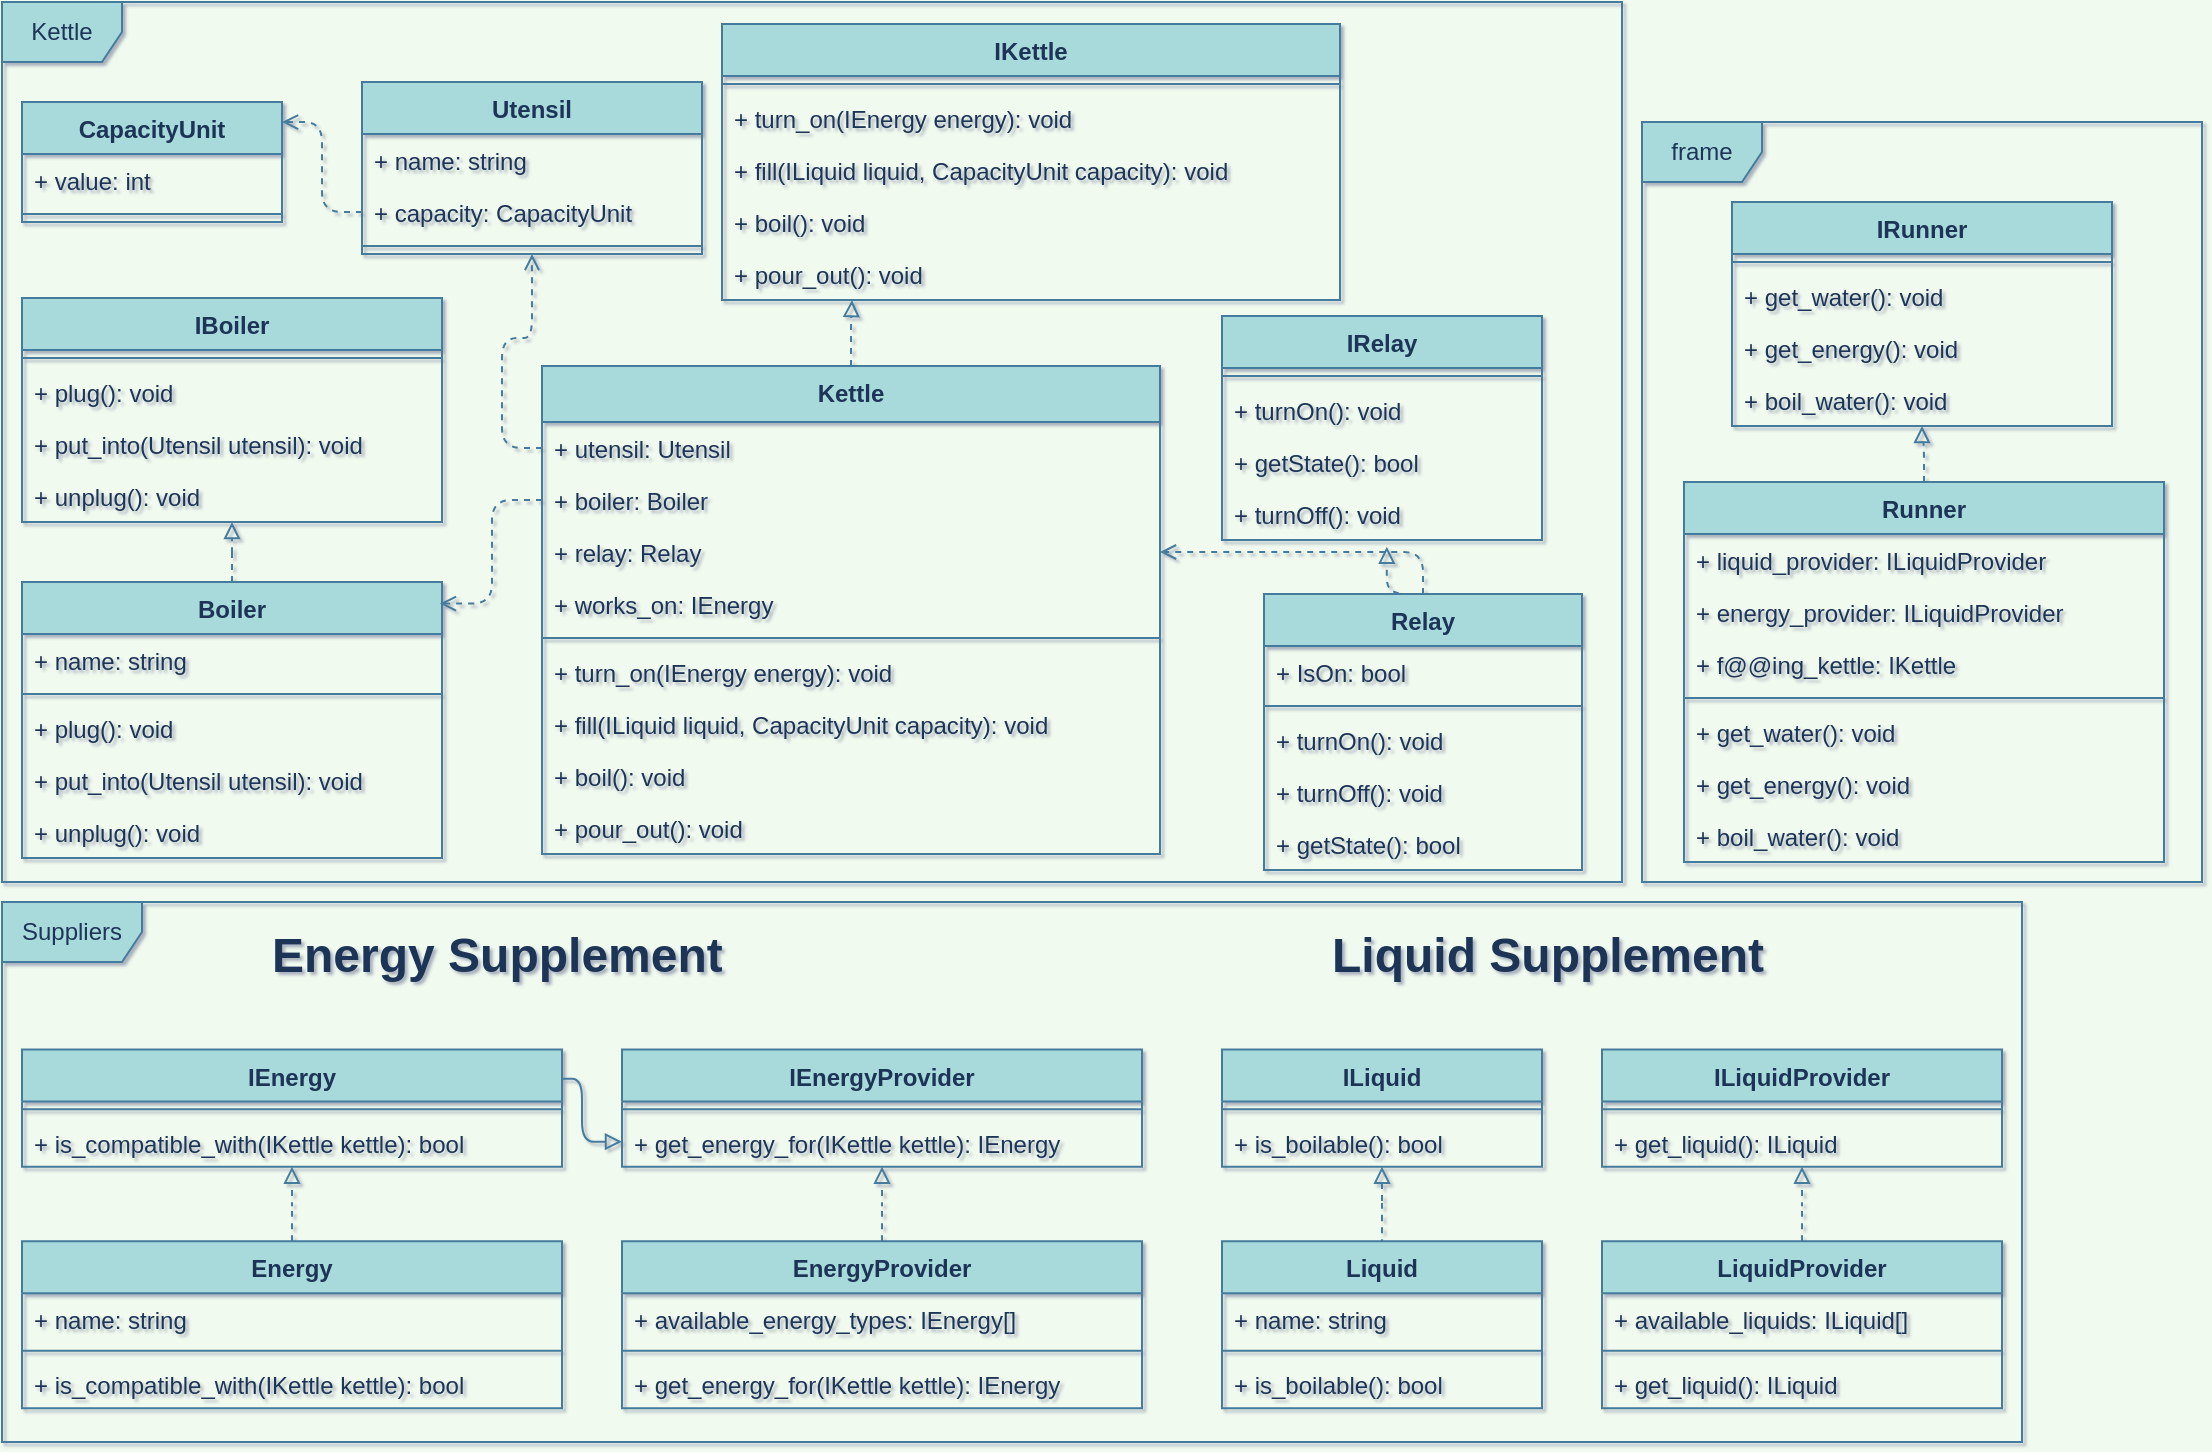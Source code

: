 <mxfile version="13.7.9" type="github">
  <diagram id="sT64eulOTyPjAwDJpeQ8" name="Page-1">
    <mxGraphModel dx="1585" dy="638" grid="1" gridSize="10" guides="1" tooltips="1" connect="1" arrows="1" fold="1" page="0" pageScale="1" pageWidth="850" pageHeight="1100" background="#F1FAEE" math="0" shadow="1">
      <root>
        <mxCell id="0" />
        <mxCell id="1" parent="0" />
        <mxCell id="tFLDlTg6jSrxiTcNu47O-26" value="Kettle" style="shape=umlFrame;whiteSpace=wrap;html=1;rounded=0;sketch=0;strokeColor=#457B9D;fillColor=#A8DADC;fontColor=#1D3557;" parent="1" vertex="1">
          <mxGeometry x="-60" y="230" width="810" height="440" as="geometry" />
        </mxCell>
        <mxCell id="tFLDlTg6jSrxiTcNu47O-44" value="frame" style="shape=umlFrame;whiteSpace=wrap;html=1;rounded=0;sketch=0;strokeColor=#457B9D;fillColor=#A8DADC;fontColor=#1D3557;" parent="1" vertex="1">
          <mxGeometry x="760" y="290" width="280" height="380" as="geometry" />
        </mxCell>
        <mxCell id="totgjsEPkLqNRvyppm45-7" style="edgeStyle=orthogonalEdgeStyle;orthogonalLoop=1;jettySize=auto;html=1;entryX=0.5;entryY=1;entryDx=0;entryDy=0;dashed=1;endArrow=block;endFill=0;strokeColor=#457B9D;fontColor=#1D3557;labelBackgroundColor=#F1FAEE;" parent="1" source="totgjsEPkLqNRvyppm45-96" target="totgjsEPkLqNRvyppm45-2" edge="1">
          <mxGeometry relative="1" as="geometry" />
        </mxCell>
        <mxCell id="totgjsEPkLqNRvyppm45-20" style="edgeStyle=orthogonalEdgeStyle;orthogonalLoop=1;jettySize=auto;html=1;entryX=0.5;entryY=1;entryDx=0;entryDy=0;entryPerimeter=0;dashed=1;endArrow=block;endFill=0;strokeColor=#457B9D;fontColor=#1D3557;labelBackgroundColor=#F1FAEE;" parent="1" source="totgjsEPkLqNRvyppm45-14" target="totgjsEPkLqNRvyppm45-13" edge="1">
          <mxGeometry relative="1" as="geometry" />
        </mxCell>
        <mxCell id="totgjsEPkLqNRvyppm45-54" value="&lt;h1&gt;Energy Supplement&lt;br&gt;&lt;/h1&gt;" style="text;html=1;strokeColor=none;fillColor=none;spacing=5;spacingTop=-20;whiteSpace=wrap;overflow=hidden;fontColor=#1D3557;" parent="1" vertex="1">
          <mxGeometry x="70" y="686.667" width="310" height="47.917" as="geometry" />
        </mxCell>
        <mxCell id="totgjsEPkLqNRvyppm45-55" value="&lt;h1&gt;Liquid Supplement&lt;br&gt;&lt;/h1&gt;" style="text;html=1;strokeColor=none;fillColor=none;spacing=5;spacingTop=-20;whiteSpace=wrap;overflow=hidden;fontColor=#1D3557;" parent="1" vertex="1">
          <mxGeometry x="600" y="686.667" width="309" height="38.333" as="geometry" />
        </mxCell>
        <mxCell id="totgjsEPkLqNRvyppm45-56" value="IEnergy" style="swimlane;fontStyle=1;align=center;verticalAlign=top;childLayout=stackLayout;horizontal=1;startSize=26;horizontalStack=0;resizeParent=1;resizeParentMax=0;resizeLast=0;collapsible=1;marginBottom=0;fillColor=#A8DADC;strokeColor=#457B9D;fontColor=#1D3557;" parent="1" vertex="1">
          <mxGeometry x="-50" y="753.75" width="270" height="58.583" as="geometry" />
        </mxCell>
        <mxCell id="totgjsEPkLqNRvyppm45-57" value="" style="line;strokeWidth=1;fillColor=none;align=left;verticalAlign=middle;spacingTop=-1;spacingLeft=3;spacingRight=3;rotatable=0;labelPosition=right;points=[];portConstraint=eastwest;strokeColor=#457B9D;fontColor=#1D3557;labelBackgroundColor=#F1FAEE;" parent="totgjsEPkLqNRvyppm45-56" vertex="1">
          <mxGeometry y="26" width="270" height="7.667" as="geometry" />
        </mxCell>
        <mxCell id="totgjsEPkLqNRvyppm45-58" value="+ is_compatible_with(IKettle kettle): bool" style="text;strokeColor=none;fillColor=none;align=left;verticalAlign=top;spacingLeft=4;spacingRight=4;overflow=hidden;rotatable=0;points=[[0,0.5],[1,0.5]];portConstraint=eastwest;fontColor=#1D3557;" parent="totgjsEPkLqNRvyppm45-56" vertex="1">
          <mxGeometry y="33.667" width="270" height="24.917" as="geometry" />
        </mxCell>
        <mxCell id="totgjsEPkLqNRvyppm45-59" value="IEnergyProvider" style="swimlane;fontStyle=1;align=center;verticalAlign=top;childLayout=stackLayout;horizontal=1;startSize=26;horizontalStack=0;resizeParent=1;resizeParentMax=0;resizeLast=0;collapsible=1;marginBottom=0;fillColor=#A8DADC;strokeColor=#457B9D;fontColor=#1D3557;" parent="1" vertex="1">
          <mxGeometry x="250" y="753.75" width="260" height="58.583" as="geometry" />
        </mxCell>
        <mxCell id="totgjsEPkLqNRvyppm45-60" value="" style="line;strokeWidth=1;fillColor=none;align=left;verticalAlign=middle;spacingTop=-1;spacingLeft=3;spacingRight=3;rotatable=0;labelPosition=right;points=[];portConstraint=eastwest;strokeColor=#457B9D;fontColor=#1D3557;labelBackgroundColor=#F1FAEE;" parent="totgjsEPkLqNRvyppm45-59" vertex="1">
          <mxGeometry y="26" width="260" height="7.667" as="geometry" />
        </mxCell>
        <mxCell id="totgjsEPkLqNRvyppm45-61" value="+ get_energy_for(IKettle kettle): IEnergy" style="text;strokeColor=none;fillColor=none;align=left;verticalAlign=top;spacingLeft=4;spacingRight=4;overflow=hidden;rotatable=0;points=[[0,0.5],[1,0.5]];portConstraint=eastwest;fontColor=#1D3557;" parent="totgjsEPkLqNRvyppm45-59" vertex="1">
          <mxGeometry y="33.667" width="260" height="24.917" as="geometry" />
        </mxCell>
        <mxCell id="totgjsEPkLqNRvyppm45-62" style="edgeStyle=orthogonalEdgeStyle;orthogonalLoop=1;jettySize=auto;html=1;entryX=1;entryY=0.25;entryDx=0;entryDy=0;startArrow=block;startFill=0;endArrow=none;endFill=0;strokeColor=#457B9D;fontColor=#1D3557;labelBackgroundColor=#F1FAEE;" parent="1" source="totgjsEPkLqNRvyppm45-61" target="totgjsEPkLqNRvyppm45-56" edge="1">
          <mxGeometry relative="1" as="geometry" />
        </mxCell>
        <mxCell id="totgjsEPkLqNRvyppm45-66" value="Energy" style="swimlane;fontStyle=1;align=center;verticalAlign=top;childLayout=stackLayout;horizontal=1;startSize=26;horizontalStack=0;resizeParent=1;resizeParentMax=0;resizeLast=0;collapsible=1;marginBottom=0;fillColor=#A8DADC;strokeColor=#457B9D;fontColor=#1D3557;" parent="1" vertex="1">
          <mxGeometry x="-50" y="849.583" width="270" height="83.5" as="geometry" />
        </mxCell>
        <mxCell id="totgjsEPkLqNRvyppm45-67" value="+ name: string" style="text;strokeColor=none;fillColor=none;align=left;verticalAlign=top;spacingLeft=4;spacingRight=4;overflow=hidden;rotatable=0;points=[[0,0.5],[1,0.5]];portConstraint=eastwest;fontColor=#1D3557;" parent="totgjsEPkLqNRvyppm45-66" vertex="1">
          <mxGeometry y="26" width="270" height="24.917" as="geometry" />
        </mxCell>
        <mxCell id="totgjsEPkLqNRvyppm45-68" value="" style="line;strokeWidth=1;fillColor=none;align=left;verticalAlign=middle;spacingTop=-1;spacingLeft=3;spacingRight=3;rotatable=0;labelPosition=right;points=[];portConstraint=eastwest;strokeColor=#457B9D;fontColor=#1D3557;labelBackgroundColor=#F1FAEE;" parent="totgjsEPkLqNRvyppm45-66" vertex="1">
          <mxGeometry y="50.917" width="270" height="7.667" as="geometry" />
        </mxCell>
        <mxCell id="totgjsEPkLqNRvyppm45-69" value="+ is_compatible_with(IKettle kettle): bool" style="text;strokeColor=none;fillColor=none;align=left;verticalAlign=top;spacingLeft=4;spacingRight=4;overflow=hidden;rotatable=0;points=[[0,0.5],[1,0.5]];portConstraint=eastwest;fontColor=#1D3557;" parent="totgjsEPkLqNRvyppm45-66" vertex="1">
          <mxGeometry y="58.583" width="270" height="24.917" as="geometry" />
        </mxCell>
        <mxCell id="totgjsEPkLqNRvyppm45-70" style="edgeStyle=orthogonalEdgeStyle;orthogonalLoop=1;jettySize=auto;html=1;dashed=1;startArrow=none;startFill=0;endArrow=block;endFill=0;strokeColor=#457B9D;fontColor=#1D3557;labelBackgroundColor=#F1FAEE;" parent="1" source="totgjsEPkLqNRvyppm45-66" target="totgjsEPkLqNRvyppm45-56" edge="1">
          <mxGeometry relative="1" as="geometry" />
        </mxCell>
        <mxCell id="totgjsEPkLqNRvyppm45-71" value="EnergyProvider" style="swimlane;fontStyle=1;align=center;verticalAlign=top;childLayout=stackLayout;horizontal=1;startSize=26;horizontalStack=0;resizeParent=1;resizeParentMax=0;resizeLast=0;collapsible=1;marginBottom=0;fillColor=#A8DADC;strokeColor=#457B9D;fontColor=#1D3557;" parent="1" vertex="1">
          <mxGeometry x="250" y="849.58" width="260" height="83.5" as="geometry" />
        </mxCell>
        <mxCell id="totgjsEPkLqNRvyppm45-72" value="+ available_energy_types: IEnergy[]" style="text;strokeColor=none;fillColor=none;align=left;verticalAlign=top;spacingLeft=4;spacingRight=4;overflow=hidden;rotatable=0;points=[[0,0.5],[1,0.5]];portConstraint=eastwest;fontColor=#1D3557;" parent="totgjsEPkLqNRvyppm45-71" vertex="1">
          <mxGeometry y="26" width="260" height="24.917" as="geometry" />
        </mxCell>
        <mxCell id="totgjsEPkLqNRvyppm45-73" value="" style="line;strokeWidth=1;fillColor=none;align=left;verticalAlign=middle;spacingTop=-1;spacingLeft=3;spacingRight=3;rotatable=0;labelPosition=right;points=[];portConstraint=eastwest;strokeColor=#457B9D;fontColor=#1D3557;labelBackgroundColor=#F1FAEE;" parent="totgjsEPkLqNRvyppm45-71" vertex="1">
          <mxGeometry y="50.917" width="260" height="7.667" as="geometry" />
        </mxCell>
        <mxCell id="totgjsEPkLqNRvyppm45-74" value="+ get_energy_for(IKettle kettle): IEnergy" style="text;strokeColor=none;fillColor=none;align=left;verticalAlign=top;spacingLeft=4;spacingRight=4;overflow=hidden;rotatable=0;points=[[0,0.5],[1,0.5]];portConstraint=eastwest;fontColor=#1D3557;" parent="totgjsEPkLqNRvyppm45-71" vertex="1">
          <mxGeometry y="58.583" width="260" height="24.917" as="geometry" />
        </mxCell>
        <mxCell id="totgjsEPkLqNRvyppm45-75" style="edgeStyle=orthogonalEdgeStyle;orthogonalLoop=1;jettySize=auto;html=1;dashed=1;startArrow=none;startFill=0;endArrow=block;endFill=0;strokeColor=#457B9D;fontColor=#1D3557;labelBackgroundColor=#F1FAEE;" parent="1" source="totgjsEPkLqNRvyppm45-71" target="totgjsEPkLqNRvyppm45-59" edge="1">
          <mxGeometry relative="1" as="geometry" />
        </mxCell>
        <mxCell id="totgjsEPkLqNRvyppm45-76" value="ILiquid" style="swimlane;fontStyle=1;align=center;verticalAlign=top;childLayout=stackLayout;horizontal=1;startSize=26;horizontalStack=0;resizeParent=1;resizeParentMax=0;resizeLast=0;collapsible=1;marginBottom=0;fillColor=#A8DADC;strokeColor=#457B9D;fontColor=#1D3557;" parent="1" vertex="1">
          <mxGeometry x="550" y="753.75" width="160" height="58.583" as="geometry" />
        </mxCell>
        <mxCell id="totgjsEPkLqNRvyppm45-77" value="" style="line;strokeWidth=1;fillColor=none;align=left;verticalAlign=middle;spacingTop=-1;spacingLeft=3;spacingRight=3;rotatable=0;labelPosition=right;points=[];portConstraint=eastwest;strokeColor=#457B9D;fontColor=#1D3557;labelBackgroundColor=#F1FAEE;" parent="totgjsEPkLqNRvyppm45-76" vertex="1">
          <mxGeometry y="26" width="160" height="7.667" as="geometry" />
        </mxCell>
        <mxCell id="totgjsEPkLqNRvyppm45-78" value="+ is_boilable(): bool" style="text;strokeColor=none;fillColor=none;align=left;verticalAlign=top;spacingLeft=4;spacingRight=4;overflow=hidden;rotatable=0;points=[[0,0.5],[1,0.5]];portConstraint=eastwest;fontColor=#1D3557;" parent="totgjsEPkLqNRvyppm45-76" vertex="1">
          <mxGeometry y="33.667" width="160" height="24.917" as="geometry" />
        </mxCell>
        <mxCell id="totgjsEPkLqNRvyppm45-79" value="ILiquidProvider" style="swimlane;fontStyle=1;align=center;verticalAlign=top;childLayout=stackLayout;horizontal=1;startSize=26;horizontalStack=0;resizeParent=1;resizeParentMax=0;resizeLast=0;collapsible=1;marginBottom=0;fillColor=#A8DADC;strokeColor=#457B9D;fontColor=#1D3557;" parent="1" vertex="1">
          <mxGeometry x="740" y="753.75" width="200" height="58.583" as="geometry" />
        </mxCell>
        <mxCell id="totgjsEPkLqNRvyppm45-80" value="" style="line;strokeWidth=1;fillColor=none;align=left;verticalAlign=middle;spacingTop=-1;spacingLeft=3;spacingRight=3;rotatable=0;labelPosition=right;points=[];portConstraint=eastwest;strokeColor=#457B9D;fontColor=#1D3557;labelBackgroundColor=#F1FAEE;" parent="totgjsEPkLqNRvyppm45-79" vertex="1">
          <mxGeometry y="26" width="200" height="7.667" as="geometry" />
        </mxCell>
        <mxCell id="totgjsEPkLqNRvyppm45-81" value="+ get_liquid(): ILiquid" style="text;strokeColor=none;fillColor=none;align=left;verticalAlign=top;spacingLeft=4;spacingRight=4;overflow=hidden;rotatable=0;points=[[0,0.5],[1,0.5]];portConstraint=eastwest;fontColor=#1D3557;" parent="totgjsEPkLqNRvyppm45-79" vertex="1">
          <mxGeometry y="33.667" width="200" height="24.917" as="geometry" />
        </mxCell>
        <mxCell id="totgjsEPkLqNRvyppm45-82" value="Liquid" style="swimlane;fontStyle=1;align=center;verticalAlign=top;childLayout=stackLayout;horizontal=1;startSize=26;horizontalStack=0;resizeParent=1;resizeParentMax=0;resizeLast=0;collapsible=1;marginBottom=0;fillColor=#A8DADC;strokeColor=#457B9D;fontColor=#1D3557;" parent="1" vertex="1">
          <mxGeometry x="550" y="849.583" width="160" height="83.5" as="geometry" />
        </mxCell>
        <mxCell id="totgjsEPkLqNRvyppm45-83" value="+ name: string" style="text;strokeColor=none;fillColor=none;align=left;verticalAlign=top;spacingLeft=4;spacingRight=4;overflow=hidden;rotatable=0;points=[[0,0.5],[1,0.5]];portConstraint=eastwest;fontColor=#1D3557;" parent="totgjsEPkLqNRvyppm45-82" vertex="1">
          <mxGeometry y="26" width="160" height="24.917" as="geometry" />
        </mxCell>
        <mxCell id="totgjsEPkLqNRvyppm45-84" value="" style="line;strokeWidth=1;fillColor=none;align=left;verticalAlign=middle;spacingTop=-1;spacingLeft=3;spacingRight=3;rotatable=0;labelPosition=right;points=[];portConstraint=eastwest;strokeColor=#457B9D;fontColor=#1D3557;labelBackgroundColor=#F1FAEE;" parent="totgjsEPkLqNRvyppm45-82" vertex="1">
          <mxGeometry y="50.917" width="160" height="7.667" as="geometry" />
        </mxCell>
        <mxCell id="totgjsEPkLqNRvyppm45-85" value="+ is_boilable(): bool" style="text;strokeColor=none;fillColor=none;align=left;verticalAlign=top;spacingLeft=4;spacingRight=4;overflow=hidden;rotatable=0;points=[[0,0.5],[1,0.5]];portConstraint=eastwest;fontColor=#1D3557;" parent="totgjsEPkLqNRvyppm45-82" vertex="1">
          <mxGeometry y="58.583" width="160" height="24.917" as="geometry" />
        </mxCell>
        <mxCell id="totgjsEPkLqNRvyppm45-86" style="edgeStyle=orthogonalEdgeStyle;orthogonalLoop=1;jettySize=auto;html=1;startArrow=block;startFill=0;endArrow=none;endFill=0;dashed=1;strokeColor=#457B9D;fontColor=#1D3557;labelBackgroundColor=#F1FAEE;" parent="1" source="totgjsEPkLqNRvyppm45-76" target="totgjsEPkLqNRvyppm45-82" edge="1">
          <mxGeometry relative="1" as="geometry" />
        </mxCell>
        <mxCell id="totgjsEPkLqNRvyppm45-87" value="LiquidProvider" style="swimlane;fontStyle=1;align=center;verticalAlign=top;childLayout=stackLayout;horizontal=1;startSize=26;horizontalStack=0;resizeParent=1;resizeParentMax=0;resizeLast=0;collapsible=1;marginBottom=0;fillColor=#A8DADC;strokeColor=#457B9D;fontColor=#1D3557;" parent="1" vertex="1">
          <mxGeometry x="740" y="849.58" width="200" height="83.5" as="geometry" />
        </mxCell>
        <mxCell id="totgjsEPkLqNRvyppm45-88" value="+ available_liquids: ILiquid[]" style="text;strokeColor=none;fillColor=none;align=left;verticalAlign=top;spacingLeft=4;spacingRight=4;overflow=hidden;rotatable=0;points=[[0,0.5],[1,0.5]];portConstraint=eastwest;fontColor=#1D3557;" parent="totgjsEPkLqNRvyppm45-87" vertex="1">
          <mxGeometry y="26" width="200" height="24.917" as="geometry" />
        </mxCell>
        <mxCell id="totgjsEPkLqNRvyppm45-89" value="" style="line;strokeWidth=1;fillColor=none;align=left;verticalAlign=middle;spacingTop=-1;spacingLeft=3;spacingRight=3;rotatable=0;labelPosition=right;points=[];portConstraint=eastwest;strokeColor=#457B9D;fontColor=#1D3557;labelBackgroundColor=#F1FAEE;" parent="totgjsEPkLqNRvyppm45-87" vertex="1">
          <mxGeometry y="50.917" width="200" height="7.667" as="geometry" />
        </mxCell>
        <mxCell id="totgjsEPkLqNRvyppm45-90" value="+ get_liquid(): ILiquid" style="text;strokeColor=none;fillColor=none;align=left;verticalAlign=top;spacingLeft=4;spacingRight=4;overflow=hidden;rotatable=0;points=[[0,0.5],[1,0.5]];portConstraint=eastwest;fontColor=#1D3557;" parent="totgjsEPkLqNRvyppm45-87" vertex="1">
          <mxGeometry y="58.583" width="200" height="24.917" as="geometry" />
        </mxCell>
        <mxCell id="totgjsEPkLqNRvyppm45-91" style="edgeStyle=orthogonalEdgeStyle;orthogonalLoop=1;jettySize=auto;html=1;startArrow=none;startFill=0;endArrow=block;endFill=0;dashed=1;strokeColor=#457B9D;fontColor=#1D3557;labelBackgroundColor=#F1FAEE;" parent="1" source="totgjsEPkLqNRvyppm45-87" target="totgjsEPkLqNRvyppm45-79" edge="1">
          <mxGeometry relative="1" as="geometry" />
        </mxCell>
        <mxCell id="totgjsEPkLqNRvyppm45-96" value="Runner" style="swimlane;fontStyle=1;align=center;verticalAlign=top;childLayout=stackLayout;horizontal=1;startSize=26;horizontalStack=0;resizeParent=1;resizeParentMax=0;resizeLast=0;collapsible=1;marginBottom=0;fillColor=#A8DADC;strokeColor=#457B9D;fontColor=#1D3557;" parent="1" vertex="1">
          <mxGeometry x="781" y="470" width="240" height="190" as="geometry" />
        </mxCell>
        <mxCell id="totgjsEPkLqNRvyppm45-97" value="+ liquid_provider: ILiquidProvider" style="text;strokeColor=none;fillColor=none;align=left;verticalAlign=top;spacingLeft=4;spacingRight=4;overflow=hidden;rotatable=0;points=[[0,0.5],[1,0.5]];portConstraint=eastwest;fontColor=#1D3557;" parent="totgjsEPkLqNRvyppm45-96" vertex="1">
          <mxGeometry y="26" width="240" height="26" as="geometry" />
        </mxCell>
        <mxCell id="totgjsEPkLqNRvyppm45-98" value="+ energy_provider: ILiquidProvider" style="text;strokeColor=none;fillColor=none;align=left;verticalAlign=top;spacingLeft=4;spacingRight=4;overflow=hidden;rotatable=0;points=[[0,0.5],[1,0.5]];portConstraint=eastwest;fontColor=#1D3557;" parent="totgjsEPkLqNRvyppm45-96" vertex="1">
          <mxGeometry y="52" width="240" height="26" as="geometry" />
        </mxCell>
        <mxCell id="totgjsEPkLqNRvyppm45-99" value="+ f@@ing_kettle: IKettle" style="text;strokeColor=none;fillColor=none;align=left;verticalAlign=top;spacingLeft=4;spacingRight=4;overflow=hidden;rotatable=0;points=[[0,0.5],[1,0.5]];portConstraint=eastwest;fontColor=#1D3557;" parent="totgjsEPkLqNRvyppm45-96" vertex="1">
          <mxGeometry y="78" width="240" height="26" as="geometry" />
        </mxCell>
        <mxCell id="totgjsEPkLqNRvyppm45-100" value="" style="line;strokeWidth=1;fillColor=none;align=left;verticalAlign=middle;spacingTop=-1;spacingLeft=3;spacingRight=3;rotatable=0;labelPosition=right;points=[];portConstraint=eastwest;strokeColor=#457B9D;fontColor=#1D3557;labelBackgroundColor=#F1FAEE;" parent="totgjsEPkLqNRvyppm45-96" vertex="1">
          <mxGeometry y="104" width="240" height="8" as="geometry" />
        </mxCell>
        <mxCell id="totgjsEPkLqNRvyppm45-101" value="+ get_water(): void" style="text;strokeColor=none;fillColor=none;align=left;verticalAlign=top;spacingLeft=4;spacingRight=4;overflow=hidden;rotatable=0;points=[[0,0.5],[1,0.5]];portConstraint=eastwest;fontColor=#1D3557;" parent="totgjsEPkLqNRvyppm45-96" vertex="1">
          <mxGeometry y="112" width="240" height="26" as="geometry" />
        </mxCell>
        <mxCell id="totgjsEPkLqNRvyppm45-102" value="+ get_energy(): void" style="text;strokeColor=none;fillColor=none;align=left;verticalAlign=top;spacingLeft=4;spacingRight=4;overflow=hidden;rotatable=0;points=[[0,0.5],[1,0.5]];portConstraint=eastwest;fontColor=#1D3557;" parent="totgjsEPkLqNRvyppm45-96" vertex="1">
          <mxGeometry y="138" width="240" height="26" as="geometry" />
        </mxCell>
        <mxCell id="totgjsEPkLqNRvyppm45-103" value="+ boil_water(): void" style="text;strokeColor=none;fillColor=none;align=left;verticalAlign=top;spacingLeft=4;spacingRight=4;overflow=hidden;rotatable=0;points=[[0,0.5],[1,0.5]];portConstraint=eastwest;fontColor=#1D3557;" parent="totgjsEPkLqNRvyppm45-96" vertex="1">
          <mxGeometry y="164" width="240" height="26" as="geometry" />
        </mxCell>
        <mxCell id="tFLDlTg6jSrxiTcNu47O-10" style="edgeStyle=orthogonalEdgeStyle;orthogonalLoop=1;jettySize=auto;html=1;entryX=1;entryY=0.5;entryDx=0;entryDy=0;strokeColor=#457B9D;fontColor=#1D3557;endArrow=open;endFill=0;dashed=1;labelBackgroundColor=#F1FAEE;" parent="1" source="tFLDlTg6jSrxiTcNu47O-1" target="tFLDlTg6jSrxiTcNu47O-8" edge="1">
          <mxGeometry relative="1" as="geometry" />
        </mxCell>
        <mxCell id="tFLDlTg6jSrxiTcNu47O-40" style="edgeStyle=orthogonalEdgeStyle;curved=0;rounded=1;sketch=0;orthogonalLoop=1;jettySize=auto;html=1;exitX=0.5;exitY=0;exitDx=0;exitDy=0;entryX=0.515;entryY=1.128;entryDx=0;entryDy=0;entryPerimeter=0;strokeColor=#457B9D;fillColor=#A8DADC;fontColor=#1D3557;dashed=1;endArrow=block;endFill=0;labelBackgroundColor=#F1FAEE;" parent="1" source="tFLDlTg6jSrxiTcNu47O-1" target="tFLDlTg6jSrxiTcNu47O-35" edge="1">
          <mxGeometry relative="1" as="geometry" />
        </mxCell>
        <mxCell id="tFLDlTg6jSrxiTcNu47O-27" value="Suppliers" style="shape=umlFrame;whiteSpace=wrap;html=1;rounded=0;sketch=0;strokeColor=#457B9D;fillColor=#A8DADC;fontColor=#1D3557;width=70;height=30;" parent="1" vertex="1">
          <mxGeometry x="-60" y="680" width="1010" height="270" as="geometry" />
        </mxCell>
        <mxCell id="totgjsEPkLqNRvyppm45-14" value="Boiler" style="swimlane;fontStyle=1;align=center;verticalAlign=top;childLayout=stackLayout;horizontal=1;startSize=26;horizontalStack=0;resizeParent=1;resizeParentMax=0;resizeLast=0;collapsible=1;marginBottom=0;fillColor=#A8DADC;strokeColor=#457B9D;fontColor=#1D3557;" parent="1" vertex="1">
          <mxGeometry x="-50" y="520" width="210.0" height="138" as="geometry" />
        </mxCell>
        <mxCell id="totgjsEPkLqNRvyppm45-15" value="+ name: string" style="text;strokeColor=none;fillColor=none;align=left;verticalAlign=top;spacingLeft=4;spacingRight=4;overflow=hidden;rotatable=0;points=[[0,0.5],[1,0.5]];portConstraint=eastwest;fontColor=#1D3557;" parent="totgjsEPkLqNRvyppm45-14" vertex="1">
          <mxGeometry y="26" width="210.0" height="26" as="geometry" />
        </mxCell>
        <mxCell id="totgjsEPkLqNRvyppm45-16" value="" style="line;strokeWidth=1;fillColor=none;align=left;verticalAlign=middle;spacingTop=-1;spacingLeft=3;spacingRight=3;rotatable=0;labelPosition=right;points=[];portConstraint=eastwest;strokeColor=#457B9D;fontColor=#1D3557;labelBackgroundColor=#F1FAEE;" parent="totgjsEPkLqNRvyppm45-14" vertex="1">
          <mxGeometry y="52" width="210.0" height="8" as="geometry" />
        </mxCell>
        <mxCell id="totgjsEPkLqNRvyppm45-17" value="+ plug(): void" style="text;strokeColor=none;fillColor=none;align=left;verticalAlign=top;spacingLeft=4;spacingRight=4;overflow=hidden;rotatable=0;points=[[0,0.5],[1,0.5]];portConstraint=eastwest;fontColor=#1D3557;" parent="totgjsEPkLqNRvyppm45-14" vertex="1">
          <mxGeometry y="60" width="210.0" height="26" as="geometry" />
        </mxCell>
        <mxCell id="totgjsEPkLqNRvyppm45-18" value="+ put_into(Utensil utensil): void" style="text;strokeColor=none;fillColor=none;align=left;verticalAlign=top;spacingLeft=4;spacingRight=4;overflow=hidden;rotatable=0;points=[[0,0.5],[1,0.5]];portConstraint=eastwest;fontColor=#1D3557;" parent="totgjsEPkLqNRvyppm45-14" vertex="1">
          <mxGeometry y="86" width="210.0" height="26" as="geometry" />
        </mxCell>
        <mxCell id="totgjsEPkLqNRvyppm45-19" value="+ unplug(): void" style="text;strokeColor=none;fillColor=none;align=left;verticalAlign=top;spacingLeft=4;spacingRight=4;overflow=hidden;rotatable=0;points=[[0,0.5],[1,0.5]];portConstraint=eastwest;fontColor=#1D3557;" parent="totgjsEPkLqNRvyppm45-14" vertex="1">
          <mxGeometry y="112" width="210.0" height="26" as="geometry" />
        </mxCell>
        <mxCell id="totgjsEPkLqNRvyppm45-9" value="IBoiler" style="swimlane;fontStyle=1;align=center;verticalAlign=top;childLayout=stackLayout;horizontal=1;startSize=26;horizontalStack=0;resizeParent=1;resizeParentMax=0;resizeLast=0;collapsible=1;marginBottom=0;fillColor=#A8DADC;strokeColor=#457B9D;fontColor=#1D3557;" parent="1" vertex="1">
          <mxGeometry x="-50" y="378" width="210.0" height="112" as="geometry" />
        </mxCell>
        <mxCell id="totgjsEPkLqNRvyppm45-10" value="" style="line;strokeWidth=1;fillColor=none;align=left;verticalAlign=middle;spacingTop=-1;spacingLeft=3;spacingRight=3;rotatable=0;labelPosition=right;points=[];portConstraint=eastwest;strokeColor=#457B9D;fontColor=#1D3557;labelBackgroundColor=#F1FAEE;" parent="totgjsEPkLqNRvyppm45-9" vertex="1">
          <mxGeometry y="26" width="210.0" height="8" as="geometry" />
        </mxCell>
        <mxCell id="totgjsEPkLqNRvyppm45-11" value="+ plug(): void" style="text;strokeColor=none;fillColor=none;align=left;verticalAlign=top;spacingLeft=4;spacingRight=4;overflow=hidden;rotatable=0;points=[[0,0.5],[1,0.5]];portConstraint=eastwest;fontColor=#1D3557;" parent="totgjsEPkLqNRvyppm45-9" vertex="1">
          <mxGeometry y="34" width="210.0" height="26" as="geometry" />
        </mxCell>
        <mxCell id="totgjsEPkLqNRvyppm45-12" value="+ put_into(Utensil utensil): void" style="text;strokeColor=none;fillColor=none;align=left;verticalAlign=top;spacingLeft=4;spacingRight=4;overflow=hidden;rotatable=0;points=[[0,0.5],[1,0.5]];portConstraint=eastwest;fontColor=#1D3557;" parent="totgjsEPkLqNRvyppm45-9" vertex="1">
          <mxGeometry y="60" width="210.0" height="26" as="geometry" />
        </mxCell>
        <mxCell id="totgjsEPkLqNRvyppm45-13" value="+ unplug(): void" style="text;strokeColor=none;fillColor=none;align=left;verticalAlign=top;spacingLeft=4;spacingRight=4;overflow=hidden;rotatable=0;points=[[0,0.5],[1,0.5]];portConstraint=eastwest;fontColor=#1D3557;" parent="totgjsEPkLqNRvyppm45-9" vertex="1">
          <mxGeometry y="86" width="210.0" height="26" as="geometry" />
        </mxCell>
        <mxCell id="totgjsEPkLqNRvyppm45-63" value="CapacityUnit" style="swimlane;fontStyle=1;align=center;verticalAlign=top;childLayout=stackLayout;horizontal=1;startSize=26;horizontalStack=0;resizeParent=1;resizeParentMax=0;resizeLast=0;collapsible=1;marginBottom=0;fillColor=#A8DADC;strokeColor=#457B9D;fontColor=#1D3557;" parent="1" vertex="1">
          <mxGeometry x="-50" y="280" width="130" height="60" as="geometry" />
        </mxCell>
        <mxCell id="totgjsEPkLqNRvyppm45-64" value="+ value: int" style="text;strokeColor=none;fillColor=none;align=left;verticalAlign=top;spacingLeft=4;spacingRight=4;overflow=hidden;rotatable=0;points=[[0,0.5],[1,0.5]];portConstraint=eastwest;fontColor=#1D3557;" parent="totgjsEPkLqNRvyppm45-63" vertex="1">
          <mxGeometry y="26" width="130" height="26" as="geometry" />
        </mxCell>
        <mxCell id="totgjsEPkLqNRvyppm45-65" value="" style="line;strokeWidth=1;fillColor=none;align=left;verticalAlign=middle;spacingTop=-1;spacingLeft=3;spacingRight=3;rotatable=0;labelPosition=right;points=[];portConstraint=eastwest;strokeColor=#457B9D;fontColor=#1D3557;labelBackgroundColor=#F1FAEE;" parent="totgjsEPkLqNRvyppm45-63" vertex="1">
          <mxGeometry y="52" width="130" height="8" as="geometry" />
        </mxCell>
        <mxCell id="tFLDlTg6jSrxiTcNu47O-1" value="Relay" style="swimlane;fontStyle=1;align=center;verticalAlign=top;childLayout=stackLayout;horizontal=1;startSize=26;horizontalStack=0;resizeParent=1;resizeParentMax=0;resizeLast=0;collapsible=1;marginBottom=0;fillColor=#A8DADC;strokeColor=#457B9D;fontColor=#1D3557;" parent="1" vertex="1">
          <mxGeometry x="571" y="526" width="159" height="138" as="geometry" />
        </mxCell>
        <mxCell id="tFLDlTg6jSrxiTcNu47O-2" value="+ IsOn: bool" style="text;strokeColor=none;fillColor=none;align=left;verticalAlign=top;spacingLeft=4;spacingRight=4;overflow=hidden;rotatable=0;points=[[0,0.5],[1,0.5]];portConstraint=eastwest;fontColor=#1D3557;" parent="tFLDlTg6jSrxiTcNu47O-1" vertex="1">
          <mxGeometry y="26" width="159" height="26" as="geometry" />
        </mxCell>
        <mxCell id="tFLDlTg6jSrxiTcNu47O-3" value="" style="line;strokeWidth=1;fillColor=none;align=left;verticalAlign=middle;spacingTop=-1;spacingLeft=3;spacingRight=3;rotatable=0;labelPosition=right;points=[];portConstraint=eastwest;strokeColor=#457B9D;fontColor=#1D3557;labelBackgroundColor=#F1FAEE;" parent="tFLDlTg6jSrxiTcNu47O-1" vertex="1">
          <mxGeometry y="52" width="159" height="8" as="geometry" />
        </mxCell>
        <mxCell id="tFLDlTg6jSrxiTcNu47O-5" value="+ turnOn(): void" style="text;strokeColor=none;fillColor=none;align=left;verticalAlign=top;spacingLeft=4;spacingRight=4;overflow=hidden;rotatable=0;points=[[0,0.5],[1,0.5]];portConstraint=eastwest;fontColor=#1D3557;" parent="tFLDlTg6jSrxiTcNu47O-1" vertex="1">
          <mxGeometry y="60" width="159" height="26" as="geometry" />
        </mxCell>
        <mxCell id="tFLDlTg6jSrxiTcNu47O-6" value="+ turnOff(): void" style="text;strokeColor=none;fillColor=none;align=left;verticalAlign=top;spacingLeft=4;spacingRight=4;overflow=hidden;rotatable=0;points=[[0,0.5],[1,0.5]];portConstraint=eastwest;fontColor=#1D3557;" parent="tFLDlTg6jSrxiTcNu47O-1" vertex="1">
          <mxGeometry y="86" width="159" height="26" as="geometry" />
        </mxCell>
        <mxCell id="tFLDlTg6jSrxiTcNu47O-4" value="+ getState(): bool" style="text;strokeColor=none;fillColor=none;align=left;verticalAlign=top;spacingLeft=4;spacingRight=4;overflow=hidden;rotatable=0;points=[[0,0.5],[1,0.5]];portConstraint=eastwest;fontColor=#1D3557;" parent="tFLDlTg6jSrxiTcNu47O-1" vertex="1">
          <mxGeometry y="112" width="159" height="26" as="geometry" />
        </mxCell>
        <mxCell id="tFLDlTg6jSrxiTcNu47O-45" style="edgeStyle=orthogonalEdgeStyle;curved=0;rounded=1;sketch=0;orthogonalLoop=1;jettySize=auto;html=1;entryX=1;entryY=0.167;entryDx=0;entryDy=0;entryPerimeter=0;dashed=1;endArrow=open;endFill=0;strokeColor=#457B9D;fillColor=#A8DADC;fontColor=#1D3557;labelBackgroundColor=#F1FAEE;" parent="1" source="totgjsEPkLqNRvyppm45-94" target="totgjsEPkLqNRvyppm45-63" edge="1">
          <mxGeometry relative="1" as="geometry" />
        </mxCell>
        <mxCell id="tFLDlTg6jSrxiTcNu47O-46" style="edgeStyle=orthogonalEdgeStyle;curved=0;rounded=1;sketch=0;orthogonalLoop=1;jettySize=auto;html=1;entryX=0.995;entryY=0.078;entryDx=0;entryDy=0;entryPerimeter=0;dashed=1;endArrow=open;endFill=0;strokeColor=#457B9D;fillColor=#A8DADC;fontColor=#1D3557;labelBackgroundColor=#F1FAEE;" parent="1" source="totgjsEPkLqNRvyppm45-45" target="totgjsEPkLqNRvyppm45-14" edge="1">
          <mxGeometry relative="1" as="geometry" />
        </mxCell>
        <mxCell id="tFLDlTg6jSrxiTcNu47O-28" value="IRelay" style="swimlane;fontStyle=1;align=center;verticalAlign=top;childLayout=stackLayout;horizontal=1;startSize=26;horizontalStack=0;resizeParent=1;resizeParentMax=0;resizeLast=0;collapsible=1;marginBottom=0;rounded=0;sketch=0;strokeColor=#457B9D;fillColor=#A8DADC;fontColor=#1D3557;" parent="1" vertex="1">
          <mxGeometry x="550" y="387" width="160" height="112" as="geometry" />
        </mxCell>
        <mxCell id="tFLDlTg6jSrxiTcNu47O-30" value="" style="line;strokeWidth=1;fillColor=none;align=left;verticalAlign=middle;spacingTop=-1;spacingLeft=3;spacingRight=3;rotatable=0;labelPosition=right;points=[];portConstraint=eastwest;labelBackgroundColor=#F1FAEE;strokeColor=#457B9D;fontColor=#1D3557;" parent="tFLDlTg6jSrxiTcNu47O-28" vertex="1">
          <mxGeometry y="26" width="160" height="8" as="geometry" />
        </mxCell>
        <mxCell id="tFLDlTg6jSrxiTcNu47O-34" value="+ turnOn(): void" style="text;strokeColor=none;fillColor=none;align=left;verticalAlign=top;spacingLeft=4;spacingRight=4;overflow=hidden;rotatable=0;points=[[0,0.5],[1,0.5]];portConstraint=eastwest;fontColor=#1D3557;" parent="tFLDlTg6jSrxiTcNu47O-28" vertex="1">
          <mxGeometry y="34" width="160" height="26" as="geometry" />
        </mxCell>
        <mxCell id="tFLDlTg6jSrxiTcNu47O-36" value="+ getState(): bool" style="text;strokeColor=none;fillColor=none;align=left;verticalAlign=top;spacingLeft=4;spacingRight=4;overflow=hidden;rotatable=0;points=[[0,0.5],[1,0.5]];portConstraint=eastwest;fontColor=#1D3557;" parent="tFLDlTg6jSrxiTcNu47O-28" vertex="1">
          <mxGeometry y="60" width="160" height="26" as="geometry" />
        </mxCell>
        <mxCell id="tFLDlTg6jSrxiTcNu47O-35" value="+ turnOff(): void" style="text;strokeColor=none;fillColor=none;align=left;verticalAlign=top;spacingLeft=4;spacingRight=4;overflow=hidden;rotatable=0;points=[[0,0.5],[1,0.5]];portConstraint=eastwest;fontColor=#1D3557;" parent="tFLDlTg6jSrxiTcNu47O-28" vertex="1">
          <mxGeometry y="86" width="160" height="26" as="geometry" />
        </mxCell>
        <mxCell id="RP5_mK6sqBYTMUxS8Y0n-1" style="edgeStyle=orthogonalEdgeStyle;rounded=0;orthogonalLoop=1;jettySize=auto;html=1;exitX=0.5;exitY=0;exitDx=0;exitDy=0;labelBackgroundColor=#F1FAEE;strokeColor=#457B9D;fontColor=#1D3557;dashed=1;endArrow=block;endFill=0;" edge="1" parent="1" source="totgjsEPkLqNRvyppm45-43" target="totgjsEPkLqNRvyppm45-25">
          <mxGeometry relative="1" as="geometry">
            <Array as="points">
              <mxPoint x="365" y="392" />
              <mxPoint x="365" y="392" />
            </Array>
          </mxGeometry>
        </mxCell>
        <mxCell id="totgjsEPkLqNRvyppm45-43" value="Kettle" style="swimlane;fontStyle=1;align=center;verticalAlign=top;childLayout=stackLayout;horizontal=1;startSize=28;horizontalStack=0;resizeParent=1;resizeParentMax=0;resizeLast=0;collapsible=1;marginBottom=0;fillColor=#A8DADC;strokeColor=#457B9D;fontColor=#1D3557;" parent="1" vertex="1">
          <mxGeometry x="210" y="412" width="309" height="244" as="geometry" />
        </mxCell>
        <mxCell id="totgjsEPkLqNRvyppm45-44" value="+ utensil: Utensil" style="text;strokeColor=none;fillColor=none;align=left;verticalAlign=top;spacingLeft=4;spacingRight=4;overflow=hidden;rotatable=0;points=[[0,0.5],[1,0.5]];portConstraint=eastwest;fontColor=#1D3557;" parent="totgjsEPkLqNRvyppm45-43" vertex="1">
          <mxGeometry y="28" width="309" height="26" as="geometry" />
        </mxCell>
        <mxCell id="totgjsEPkLqNRvyppm45-45" value="+ boiler: Boiler" style="text;strokeColor=none;fillColor=none;align=left;verticalAlign=top;spacingLeft=4;spacingRight=4;overflow=hidden;rotatable=0;points=[[0,0.5],[1,0.5]];portConstraint=eastwest;fontColor=#1D3557;" parent="totgjsEPkLqNRvyppm45-43" vertex="1">
          <mxGeometry y="54" width="309" height="26" as="geometry" />
        </mxCell>
        <mxCell id="tFLDlTg6jSrxiTcNu47O-8" value="+ relay: Relay" style="text;strokeColor=none;fillColor=none;align=left;verticalAlign=top;spacingLeft=4;spacingRight=4;overflow=hidden;rotatable=0;points=[[0,0.5],[1,0.5]];portConstraint=eastwest;fontColor=#1D3557;" parent="totgjsEPkLqNRvyppm45-43" vertex="1">
          <mxGeometry y="80" width="309" height="26" as="geometry" />
        </mxCell>
        <mxCell id="totgjsEPkLqNRvyppm45-46" value="+ works_on: IEnergy" style="text;strokeColor=none;fillColor=none;align=left;verticalAlign=top;spacingLeft=4;spacingRight=4;overflow=hidden;rotatable=0;points=[[0,0.5],[1,0.5]];portConstraint=eastwest;fontColor=#1D3557;" parent="totgjsEPkLqNRvyppm45-43" vertex="1">
          <mxGeometry y="106" width="309" height="26" as="geometry" />
        </mxCell>
        <mxCell id="totgjsEPkLqNRvyppm45-47" value="" style="line;strokeWidth=1;fillColor=none;align=left;verticalAlign=middle;spacingTop=-1;spacingLeft=3;spacingRight=3;rotatable=0;labelPosition=right;points=[];portConstraint=eastwest;strokeColor=#457B9D;fontColor=#1D3557;labelBackgroundColor=#F1FAEE;" parent="totgjsEPkLqNRvyppm45-43" vertex="1">
          <mxGeometry y="132" width="309" height="8" as="geometry" />
        </mxCell>
        <mxCell id="RP5_mK6sqBYTMUxS8Y0n-2" value="+ turn_on(IEnergy energy): void" style="text;strokeColor=none;fillColor=none;align=left;verticalAlign=top;spacingLeft=4;spacingRight=4;overflow=hidden;rotatable=0;points=[[0,0.5],[1,0.5]];portConstraint=eastwest;fontColor=#1D3557;" vertex="1" parent="totgjsEPkLqNRvyppm45-43">
          <mxGeometry y="140" width="309" height="26" as="geometry" />
        </mxCell>
        <mxCell id="totgjsEPkLqNRvyppm45-48" value="+ fill(ILiquid liquid, CapacityUnit capacity): void" style="text;strokeColor=none;fillColor=none;align=left;verticalAlign=top;spacingLeft=4;spacingRight=4;overflow=hidden;rotatable=0;points=[[0,0.5],[1,0.5]];portConstraint=eastwest;fontColor=#1D3557;" parent="totgjsEPkLqNRvyppm45-43" vertex="1">
          <mxGeometry y="166" width="309" height="26" as="geometry" />
        </mxCell>
        <mxCell id="totgjsEPkLqNRvyppm45-49" value="+ boil(): void" style="text;strokeColor=none;fillColor=none;align=left;verticalAlign=top;spacingLeft=4;spacingRight=4;overflow=hidden;rotatable=0;points=[[0,0.5],[1,0.5]];portConstraint=eastwest;fontColor=#1D3557;" parent="totgjsEPkLqNRvyppm45-43" vertex="1">
          <mxGeometry y="192" width="309" height="26" as="geometry" />
        </mxCell>
        <mxCell id="totgjsEPkLqNRvyppm45-50" value="+ pour_out(): void" style="text;strokeColor=none;fillColor=none;align=left;verticalAlign=top;spacingLeft=4;spacingRight=4;overflow=hidden;rotatable=0;points=[[0,0.5],[1,0.5]];portConstraint=eastwest;fontColor=#1D3557;" parent="totgjsEPkLqNRvyppm45-43" vertex="1">
          <mxGeometry y="218" width="309" height="26" as="geometry" />
        </mxCell>
        <mxCell id="totgjsEPkLqNRvyppm45-92" value="Utensil" style="swimlane;fontStyle=1;align=center;verticalAlign=top;childLayout=stackLayout;horizontal=1;startSize=26;horizontalStack=0;resizeParent=1;resizeParentMax=0;resizeLast=0;collapsible=1;marginBottom=0;fillColor=#A8DADC;strokeColor=#457B9D;fontColor=#1D3557;" parent="1" vertex="1">
          <mxGeometry x="120" y="270" width="170" height="86" as="geometry" />
        </mxCell>
        <mxCell id="totgjsEPkLqNRvyppm45-93" value="+ name: string" style="text;strokeColor=none;fillColor=none;align=left;verticalAlign=top;spacingLeft=4;spacingRight=4;overflow=hidden;rotatable=0;points=[[0,0.5],[1,0.5]];portConstraint=eastwest;fontColor=#1D3557;" parent="totgjsEPkLqNRvyppm45-92" vertex="1">
          <mxGeometry y="26" width="170" height="26" as="geometry" />
        </mxCell>
        <mxCell id="totgjsEPkLqNRvyppm45-94" value="+ capacity: CapacityUnit" style="text;strokeColor=none;fillColor=none;align=left;verticalAlign=top;spacingLeft=4;spacingRight=4;overflow=hidden;rotatable=0;points=[[0,0.5],[1,0.5]];portConstraint=eastwest;fontColor=#1D3557;" parent="totgjsEPkLqNRvyppm45-92" vertex="1">
          <mxGeometry y="52" width="170" height="26" as="geometry" />
        </mxCell>
        <mxCell id="totgjsEPkLqNRvyppm45-95" value="" style="line;strokeWidth=1;fillColor=none;align=left;verticalAlign=middle;spacingTop=-1;spacingLeft=3;spacingRight=3;rotatable=0;labelPosition=right;points=[];portConstraint=eastwest;strokeColor=#457B9D;fontColor=#1D3557;labelBackgroundColor=#F1FAEE;" parent="totgjsEPkLqNRvyppm45-92" vertex="1">
          <mxGeometry y="78" width="170" height="8" as="geometry" />
        </mxCell>
        <mxCell id="tFLDlTg6jSrxiTcNu47O-50" style="edgeStyle=orthogonalEdgeStyle;curved=0;rounded=1;sketch=0;orthogonalLoop=1;jettySize=auto;html=1;exitX=0;exitY=0.5;exitDx=0;exitDy=0;entryX=0.5;entryY=1;entryDx=0;entryDy=0;dashed=1;endArrow=open;endFill=0;strokeColor=#457B9D;fillColor=#A8DADC;fontColor=#1D3557;labelBackgroundColor=#F1FAEE;" parent="1" source="totgjsEPkLqNRvyppm45-44" target="totgjsEPkLqNRvyppm45-92" edge="1">
          <mxGeometry relative="1" as="geometry" />
        </mxCell>
        <mxCell id="totgjsEPkLqNRvyppm45-21" value="IKettle" style="swimlane;fontStyle=1;align=center;verticalAlign=top;childLayout=stackLayout;horizontal=1;startSize=26;horizontalStack=0;resizeParent=1;resizeParentMax=0;resizeLast=0;collapsible=1;marginBottom=0;fillColor=#A8DADC;strokeColor=#457B9D;fontColor=#1D3557;" parent="1" vertex="1">
          <mxGeometry x="300" y="241" width="309" height="138" as="geometry" />
        </mxCell>
        <mxCell id="totgjsEPkLqNRvyppm45-22" value="" style="line;strokeWidth=1;fillColor=none;align=left;verticalAlign=middle;spacingTop=-1;spacingLeft=3;spacingRight=3;rotatable=0;labelPosition=right;points=[];portConstraint=eastwest;strokeColor=#457B9D;fontColor=#1D3557;labelBackgroundColor=#F1FAEE;" parent="totgjsEPkLqNRvyppm45-21" vertex="1">
          <mxGeometry y="26" width="309" height="8" as="geometry" />
        </mxCell>
        <mxCell id="tFLDlTg6jSrxiTcNu47O-7" value="+ turn_on(IEnergy energy): void" style="text;strokeColor=none;fillColor=none;align=left;verticalAlign=top;spacingLeft=4;spacingRight=4;overflow=hidden;rotatable=0;points=[[0,0.5],[1,0.5]];portConstraint=eastwest;fontColor=#1D3557;" parent="totgjsEPkLqNRvyppm45-21" vertex="1">
          <mxGeometry y="34" width="309" height="26" as="geometry" />
        </mxCell>
        <mxCell id="totgjsEPkLqNRvyppm45-23" value="+ fill(ILiquid liquid, CapacityUnit capacity): void" style="text;strokeColor=none;fillColor=none;align=left;verticalAlign=top;spacingLeft=4;spacingRight=4;overflow=hidden;rotatable=0;points=[[0,0.5],[1,0.5]];portConstraint=eastwest;fontColor=#1D3557;" parent="totgjsEPkLqNRvyppm45-21" vertex="1">
          <mxGeometry y="60" width="309" height="26" as="geometry" />
        </mxCell>
        <mxCell id="totgjsEPkLqNRvyppm45-24" value="+ boil(): void" style="text;strokeColor=none;fillColor=none;align=left;verticalAlign=top;spacingLeft=4;spacingRight=4;overflow=hidden;rotatable=0;points=[[0,0.5],[1,0.5]];portConstraint=eastwest;fontColor=#1D3557;" parent="totgjsEPkLqNRvyppm45-21" vertex="1">
          <mxGeometry y="86" width="309" height="26" as="geometry" />
        </mxCell>
        <mxCell id="totgjsEPkLqNRvyppm45-25" value="+ pour_out(): void" style="text;strokeColor=none;fillColor=none;align=left;verticalAlign=top;spacingLeft=4;spacingRight=4;overflow=hidden;rotatable=0;points=[[0,0.5],[1,0.5]];portConstraint=eastwest;fontColor=#1D3557;" parent="totgjsEPkLqNRvyppm45-21" vertex="1">
          <mxGeometry y="112" width="309" height="26" as="geometry" />
        </mxCell>
        <mxCell id="totgjsEPkLqNRvyppm45-2" value="IRunner" style="swimlane;fontStyle=1;align=center;verticalAlign=top;childLayout=stackLayout;horizontal=1;startSize=26;horizontalStack=0;resizeParent=1;resizeParentMax=0;resizeLast=0;collapsible=1;marginBottom=0;fillColor=#A8DADC;strokeColor=#457B9D;fontColor=#1D3557;" parent="1" vertex="1">
          <mxGeometry x="805" y="330" width="190" height="112" as="geometry" />
        </mxCell>
        <mxCell id="totgjsEPkLqNRvyppm45-3" value="" style="line;strokeWidth=1;fillColor=none;align=left;verticalAlign=middle;spacingTop=-1;spacingLeft=3;spacingRight=3;rotatable=0;labelPosition=right;points=[];portConstraint=eastwest;strokeColor=#457B9D;fontColor=#1D3557;labelBackgroundColor=#F1FAEE;" parent="totgjsEPkLqNRvyppm45-2" vertex="1">
          <mxGeometry y="26" width="190" height="8" as="geometry" />
        </mxCell>
        <mxCell id="totgjsEPkLqNRvyppm45-4" value="+ get_water(): void" style="text;strokeColor=none;fillColor=none;align=left;verticalAlign=top;spacingLeft=4;spacingRight=4;overflow=hidden;rotatable=0;points=[[0,0.5],[1,0.5]];portConstraint=eastwest;fontColor=#1D3557;" parent="totgjsEPkLqNRvyppm45-2" vertex="1">
          <mxGeometry y="34" width="190" height="26" as="geometry" />
        </mxCell>
        <mxCell id="totgjsEPkLqNRvyppm45-5" value="+ get_energy(): void" style="text;strokeColor=none;fillColor=none;align=left;verticalAlign=top;spacingLeft=4;spacingRight=4;overflow=hidden;rotatable=0;points=[[0,0.5],[1,0.5]];portConstraint=eastwest;fontColor=#1D3557;" parent="totgjsEPkLqNRvyppm45-2" vertex="1">
          <mxGeometry y="60" width="190" height="26" as="geometry" />
        </mxCell>
        <mxCell id="totgjsEPkLqNRvyppm45-6" value="+ boil_water(): void" style="text;strokeColor=none;fillColor=none;align=left;verticalAlign=top;spacingLeft=4;spacingRight=4;overflow=hidden;rotatable=0;points=[[0,0.5],[1,0.5]];portConstraint=eastwest;fontColor=#1D3557;" parent="totgjsEPkLqNRvyppm45-2" vertex="1">
          <mxGeometry y="86" width="190" height="26" as="geometry" />
        </mxCell>
      </root>
    </mxGraphModel>
  </diagram>
</mxfile>
